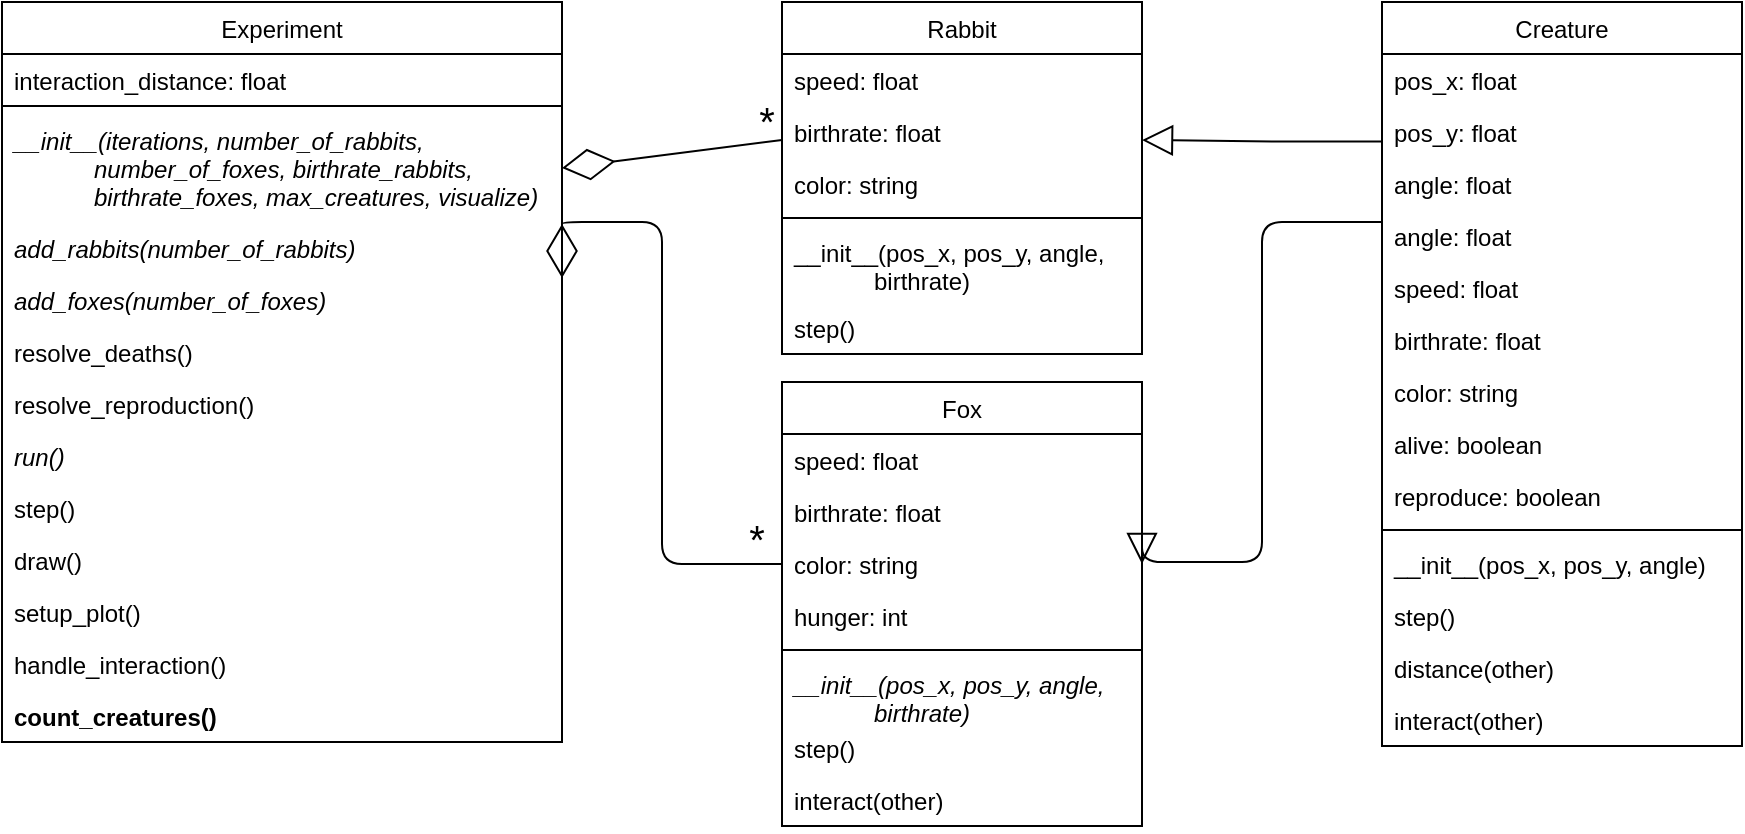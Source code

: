 <mxfile version="21.1.2" type="device">
  <diagram id="C5RBs43oDa-KdzZeNtuy" name="Page-1">
    <mxGraphModel dx="1418" dy="828" grid="1" gridSize="10" guides="1" tooltips="1" connect="1" arrows="1" fold="1" page="1" pageScale="1" pageWidth="827" pageHeight="1169" math="0" shadow="0">
      <root>
        <mxCell id="WIyWlLk6GJQsqaUBKTNV-0" />
        <mxCell id="WIyWlLk6GJQsqaUBKTNV-1" parent="WIyWlLk6GJQsqaUBKTNV-0" />
        <mxCell id="zkfFHV4jXpPFQw0GAbJ--0" value="Experiment" style="swimlane;fontStyle=0;align=center;verticalAlign=top;childLayout=stackLayout;horizontal=1;startSize=26;horizontalStack=0;resizeParent=1;resizeLast=0;collapsible=1;marginBottom=0;rounded=0;shadow=0;strokeWidth=1;" parent="WIyWlLk6GJQsqaUBKTNV-1" vertex="1">
          <mxGeometry x="50" y="10" width="280" height="370" as="geometry">
            <mxRectangle x="230" y="140" width="160" height="26" as="alternateBounds" />
          </mxGeometry>
        </mxCell>
        <mxCell id="zkfFHV4jXpPFQw0GAbJ--1" value="interaction_distance: float" style="text;align=left;verticalAlign=top;spacingLeft=4;spacingRight=4;overflow=hidden;rotatable=0;points=[[0,0.5],[1,0.5]];portConstraint=eastwest;" parent="zkfFHV4jXpPFQw0GAbJ--0" vertex="1">
          <mxGeometry y="26" width="280" height="22" as="geometry" />
        </mxCell>
        <mxCell id="zkfFHV4jXpPFQw0GAbJ--4" value="" style="line;html=1;strokeWidth=1;align=left;verticalAlign=middle;spacingTop=-1;spacingLeft=3;spacingRight=3;rotatable=0;labelPosition=right;points=[];portConstraint=eastwest;" parent="zkfFHV4jXpPFQw0GAbJ--0" vertex="1">
          <mxGeometry y="48" width="280" height="8" as="geometry" />
        </mxCell>
        <mxCell id="zkfFHV4jXpPFQw0GAbJ--5" value="__init__(iterations, number_of_rabbits, &#xa;            number_of_foxes, birthrate_rabbits,&#xa;            birthrate_foxes, max_creatures, visualize)" style="text;align=left;verticalAlign=top;spacingLeft=4;spacingRight=4;overflow=hidden;rotatable=0;points=[[0,0.5],[1,0.5]];portConstraint=eastwest;fontStyle=2" parent="zkfFHV4jXpPFQw0GAbJ--0" vertex="1">
          <mxGeometry y="56" width="280" height="54" as="geometry" />
        </mxCell>
        <mxCell id="6k0pFT1f-SALafKPparU-26" value="add_rabbits(number_of_rabbits)" style="text;align=left;verticalAlign=top;spacingLeft=4;spacingRight=4;overflow=hidden;rotatable=0;points=[[0,0.5],[1,0.5]];portConstraint=eastwest;fontStyle=2" parent="zkfFHV4jXpPFQw0GAbJ--0" vertex="1">
          <mxGeometry y="110" width="280" height="26" as="geometry" />
        </mxCell>
        <mxCell id="6k0pFT1f-SALafKPparU-27" value="add_foxes(number_of_foxes)" style="text;align=left;verticalAlign=top;spacingLeft=4;spacingRight=4;overflow=hidden;rotatable=0;points=[[0,0.5],[1,0.5]];portConstraint=eastwest;fontStyle=2" parent="zkfFHV4jXpPFQw0GAbJ--0" vertex="1">
          <mxGeometry y="136" width="280" height="26" as="geometry" />
        </mxCell>
        <mxCell id="6k0pFT1f-SALafKPparU-28" value="resolve_deaths()" style="text;align=left;verticalAlign=top;spacingLeft=4;spacingRight=4;overflow=hidden;rotatable=0;points=[[0,0.5],[1,0.5]];portConstraint=eastwest;" parent="zkfFHV4jXpPFQw0GAbJ--0" vertex="1">
          <mxGeometry y="162" width="280" height="26" as="geometry" />
        </mxCell>
        <mxCell id="6k0pFT1f-SALafKPparU-29" value="resolve_reproduction()" style="text;align=left;verticalAlign=top;spacingLeft=4;spacingRight=4;overflow=hidden;rotatable=0;points=[[0,0.5],[1,0.5]];portConstraint=eastwest;fontStyle=0" parent="zkfFHV4jXpPFQw0GAbJ--0" vertex="1">
          <mxGeometry y="188" width="280" height="26" as="geometry" />
        </mxCell>
        <mxCell id="6k0pFT1f-SALafKPparU-34" value="run()" style="text;align=left;verticalAlign=top;spacingLeft=4;spacingRight=4;overflow=hidden;rotatable=0;points=[[0,0.5],[1,0.5]];portConstraint=eastwest;fontStyle=2" parent="zkfFHV4jXpPFQw0GAbJ--0" vertex="1">
          <mxGeometry y="214" width="280" height="26" as="geometry" />
        </mxCell>
        <mxCell id="6k0pFT1f-SALafKPparU-33" value="step()" style="text;align=left;verticalAlign=top;spacingLeft=4;spacingRight=4;overflow=hidden;rotatable=0;points=[[0,0.5],[1,0.5]];portConstraint=eastwest;fontStyle=0" parent="zkfFHV4jXpPFQw0GAbJ--0" vertex="1">
          <mxGeometry y="240" width="280" height="26" as="geometry" />
        </mxCell>
        <mxCell id="6k0pFT1f-SALafKPparU-31" value="draw()" style="text;align=left;verticalAlign=top;spacingLeft=4;spacingRight=4;overflow=hidden;rotatable=0;points=[[0,0.5],[1,0.5]];portConstraint=eastwest;" parent="zkfFHV4jXpPFQw0GAbJ--0" vertex="1">
          <mxGeometry y="266" width="280" height="26" as="geometry" />
        </mxCell>
        <mxCell id="6k0pFT1f-SALafKPparU-32" value="setup_plot()" style="text;align=left;verticalAlign=top;spacingLeft=4;spacingRight=4;overflow=hidden;rotatable=0;points=[[0,0.5],[1,0.5]];portConstraint=eastwest;" parent="zkfFHV4jXpPFQw0GAbJ--0" vertex="1">
          <mxGeometry y="292" width="280" height="26" as="geometry" />
        </mxCell>
        <mxCell id="6k0pFT1f-SALafKPparU-30" value="handle_interaction()" style="text;align=left;verticalAlign=top;spacingLeft=4;spacingRight=4;overflow=hidden;rotatable=0;points=[[0,0.5],[1,0.5]];portConstraint=eastwest;" parent="zkfFHV4jXpPFQw0GAbJ--0" vertex="1">
          <mxGeometry y="318" width="280" height="26" as="geometry" />
        </mxCell>
        <mxCell id="5NYkL3kOdnEBhDsIoRDe-0" value="count_creatures()" style="text;align=left;verticalAlign=top;spacingLeft=4;spacingRight=4;overflow=hidden;rotatable=0;points=[[0,0.5],[1,0.5]];portConstraint=eastwest;fontStyle=1" vertex="1" parent="zkfFHV4jXpPFQw0GAbJ--0">
          <mxGeometry y="344" width="280" height="26" as="geometry" />
        </mxCell>
        <mxCell id="zkfFHV4jXpPFQw0GAbJ--17" value="Fox" style="swimlane;fontStyle=0;align=center;verticalAlign=top;childLayout=stackLayout;horizontal=1;startSize=26;horizontalStack=0;resizeParent=1;resizeLast=0;collapsible=1;marginBottom=0;rounded=0;shadow=0;strokeWidth=1;" parent="WIyWlLk6GJQsqaUBKTNV-1" vertex="1">
          <mxGeometry x="440" y="200" width="180" height="222" as="geometry">
            <mxRectangle x="350" y="130" width="160" height="26" as="alternateBounds" />
          </mxGeometry>
        </mxCell>
        <mxCell id="zkfFHV4jXpPFQw0GAbJ--18" value="speed: float" style="text;align=left;verticalAlign=top;spacingLeft=4;spacingRight=4;overflow=hidden;rotatable=0;points=[[0,0.5],[1,0.5]];portConstraint=eastwest;" parent="zkfFHV4jXpPFQw0GAbJ--17" vertex="1">
          <mxGeometry y="26" width="180" height="26" as="geometry" />
        </mxCell>
        <mxCell id="zkfFHV4jXpPFQw0GAbJ--19" value="birthrate: float" style="text;align=left;verticalAlign=top;spacingLeft=4;spacingRight=4;overflow=hidden;rotatable=0;points=[[0,0.5],[1,0.5]];portConstraint=eastwest;rounded=0;shadow=0;html=0;fontStyle=0" parent="zkfFHV4jXpPFQw0GAbJ--17" vertex="1">
          <mxGeometry y="52" width="180" height="26" as="geometry" />
        </mxCell>
        <mxCell id="zkfFHV4jXpPFQw0GAbJ--20" value="color: string" style="text;align=left;verticalAlign=top;spacingLeft=4;spacingRight=4;overflow=hidden;rotatable=0;points=[[0,0.5],[1,0.5]];portConstraint=eastwest;rounded=0;shadow=0;html=0;" parent="zkfFHV4jXpPFQw0GAbJ--17" vertex="1">
          <mxGeometry y="78" width="180" height="26" as="geometry" />
        </mxCell>
        <mxCell id="zkfFHV4jXpPFQw0GAbJ--21" value="hunger: int" style="text;align=left;verticalAlign=top;spacingLeft=4;spacingRight=4;overflow=hidden;rotatable=0;points=[[0,0.5],[1,0.5]];portConstraint=eastwest;rounded=0;shadow=0;html=0;" parent="zkfFHV4jXpPFQw0GAbJ--17" vertex="1">
          <mxGeometry y="104" width="180" height="26" as="geometry" />
        </mxCell>
        <mxCell id="zkfFHV4jXpPFQw0GAbJ--23" value="" style="line;html=1;strokeWidth=1;align=left;verticalAlign=middle;spacingTop=-1;spacingLeft=3;spacingRight=3;rotatable=0;labelPosition=right;points=[];portConstraint=eastwest;" parent="zkfFHV4jXpPFQw0GAbJ--17" vertex="1">
          <mxGeometry y="130" width="180" height="8" as="geometry" />
        </mxCell>
        <mxCell id="zkfFHV4jXpPFQw0GAbJ--24" value="__init__(pos_x, pos_y, angle,&#xa;            birthrate)" style="text;align=left;verticalAlign=top;spacingLeft=4;spacingRight=4;overflow=hidden;rotatable=0;points=[[0,0.5],[1,0.5]];portConstraint=eastwest;fontStyle=2" parent="zkfFHV4jXpPFQw0GAbJ--17" vertex="1">
          <mxGeometry y="138" width="180" height="32" as="geometry" />
        </mxCell>
        <mxCell id="zkfFHV4jXpPFQw0GAbJ--25" value="step()" style="text;align=left;verticalAlign=top;spacingLeft=4;spacingRight=4;overflow=hidden;rotatable=0;points=[[0,0.5],[1,0.5]];portConstraint=eastwest;" parent="zkfFHV4jXpPFQw0GAbJ--17" vertex="1">
          <mxGeometry y="170" width="180" height="26" as="geometry" />
        </mxCell>
        <mxCell id="6k0pFT1f-SALafKPparU-5" value="interact(other)" style="text;align=left;verticalAlign=top;spacingLeft=4;spacingRight=4;overflow=hidden;rotatable=0;points=[[0,0.5],[1,0.5]];portConstraint=eastwest;" parent="zkfFHV4jXpPFQw0GAbJ--17" vertex="1">
          <mxGeometry y="196" width="180" height="26" as="geometry" />
        </mxCell>
        <mxCell id="6k0pFT1f-SALafKPparU-0" value="" style="endArrow=diamondThin;endFill=0;endSize=24;html=1;exitX=0;exitY=0.5;exitDx=0;exitDy=0;entryX=1;entryY=0.077;entryDx=0;entryDy=0;entryPerimeter=0;edgeStyle=orthogonalEdgeStyle;" parent="WIyWlLk6GJQsqaUBKTNV-1" source="zkfFHV4jXpPFQw0GAbJ--20" target="6k0pFT1f-SALafKPparU-27" edge="1">
          <mxGeometry width="160" relative="1" as="geometry">
            <mxPoint x="578" y="227.5" as="sourcePoint" />
            <mxPoint x="294" y="140" as="targetPoint" />
            <Array as="points">
              <mxPoint x="380" y="291" />
              <mxPoint x="380" y="120" />
            </Array>
          </mxGeometry>
        </mxCell>
        <mxCell id="6k0pFT1f-SALafKPparU-3" value="*" style="edgeLabel;html=1;align=center;verticalAlign=middle;resizable=0;points=[];fontSize=20;labelBackgroundColor=none;" parent="6k0pFT1f-SALafKPparU-0" vertex="1" connectable="0">
          <mxGeometry x="-0.62" y="-2" relative="1" as="geometry">
            <mxPoint x="45" y="-11" as="offset" />
          </mxGeometry>
        </mxCell>
        <mxCell id="6k0pFT1f-SALafKPparU-15" value="Rabbit" style="swimlane;fontStyle=0;align=center;verticalAlign=top;childLayout=stackLayout;horizontal=1;startSize=26;horizontalStack=0;resizeParent=1;resizeLast=0;collapsible=1;marginBottom=0;rounded=0;shadow=0;strokeWidth=1;" parent="WIyWlLk6GJQsqaUBKTNV-1" vertex="1">
          <mxGeometry x="440" y="10" width="180" height="176" as="geometry">
            <mxRectangle x="350" y="130" width="160" height="26" as="alternateBounds" />
          </mxGeometry>
        </mxCell>
        <mxCell id="6k0pFT1f-SALafKPparU-16" value="speed: float" style="text;align=left;verticalAlign=top;spacingLeft=4;spacingRight=4;overflow=hidden;rotatable=0;points=[[0,0.5],[1,0.5]];portConstraint=eastwest;" parent="6k0pFT1f-SALafKPparU-15" vertex="1">
          <mxGeometry y="26" width="180" height="26" as="geometry" />
        </mxCell>
        <mxCell id="6k0pFT1f-SALafKPparU-17" value="birthrate: float" style="text;align=left;verticalAlign=top;spacingLeft=4;spacingRight=4;overflow=hidden;rotatable=0;points=[[0,0.5],[1,0.5]];portConstraint=eastwest;rounded=0;shadow=0;html=0;fontStyle=0" parent="6k0pFT1f-SALafKPparU-15" vertex="1">
          <mxGeometry y="52" width="180" height="26" as="geometry" />
        </mxCell>
        <mxCell id="6k0pFT1f-SALafKPparU-18" value="color: string" style="text;align=left;verticalAlign=top;spacingLeft=4;spacingRight=4;overflow=hidden;rotatable=0;points=[[0,0.5],[1,0.5]];portConstraint=eastwest;rounded=0;shadow=0;html=0;" parent="6k0pFT1f-SALafKPparU-15" vertex="1">
          <mxGeometry y="78" width="180" height="26" as="geometry" />
        </mxCell>
        <mxCell id="6k0pFT1f-SALafKPparU-20" value="" style="line;html=1;strokeWidth=1;align=left;verticalAlign=middle;spacingTop=-1;spacingLeft=3;spacingRight=3;rotatable=0;labelPosition=right;points=[];portConstraint=eastwest;" parent="6k0pFT1f-SALafKPparU-15" vertex="1">
          <mxGeometry y="104" width="180" height="8" as="geometry" />
        </mxCell>
        <mxCell id="6k0pFT1f-SALafKPparU-21" value="__init__(pos_x, pos_y, angle, &#xa;            birthrate)" style="text;align=left;verticalAlign=top;spacingLeft=4;spacingRight=4;overflow=hidden;rotatable=0;points=[[0,0.5],[1,0.5]];portConstraint=eastwest;fontStyle=0" parent="6k0pFT1f-SALafKPparU-15" vertex="1">
          <mxGeometry y="112" width="180" height="38" as="geometry" />
        </mxCell>
        <mxCell id="6k0pFT1f-SALafKPparU-22" value="step()" style="text;align=left;verticalAlign=top;spacingLeft=4;spacingRight=4;overflow=hidden;rotatable=0;points=[[0,0.5],[1,0.5]];portConstraint=eastwest;" parent="6k0pFT1f-SALafKPparU-15" vertex="1">
          <mxGeometry y="150" width="180" height="26" as="geometry" />
        </mxCell>
        <mxCell id="6k0pFT1f-SALafKPparU-24" value="" style="endArrow=diamondThin;endFill=0;endSize=24;html=1;entryX=1;entryY=0.5;entryDx=0;entryDy=0;" parent="WIyWlLk6GJQsqaUBKTNV-1" target="zkfFHV4jXpPFQw0GAbJ--5" edge="1">
          <mxGeometry width="160" relative="1" as="geometry">
            <mxPoint x="440" y="79" as="sourcePoint" />
            <mxPoint x="290" y="257" as="targetPoint" />
          </mxGeometry>
        </mxCell>
        <mxCell id="6k0pFT1f-SALafKPparU-25" value="*" style="edgeLabel;html=1;align=center;verticalAlign=middle;resizable=0;points=[];fontSize=20;labelBackgroundColor=none;" parent="6k0pFT1f-SALafKPparU-24" vertex="1" connectable="0">
          <mxGeometry x="-0.62" y="-2" relative="1" as="geometry">
            <mxPoint x="13.0" y="-11.0" as="offset" />
          </mxGeometry>
        </mxCell>
        <mxCell id="6k0pFT1f-SALafKPparU-36" value="Creature" style="swimlane;fontStyle=0;align=center;verticalAlign=top;childLayout=stackLayout;horizontal=1;startSize=26;horizontalStack=0;resizeParent=1;resizeLast=0;collapsible=1;marginBottom=0;rounded=0;shadow=0;strokeWidth=1;" parent="WIyWlLk6GJQsqaUBKTNV-1" vertex="1">
          <mxGeometry x="740" y="10" width="180" height="372" as="geometry">
            <mxRectangle x="350" y="130" width="160" height="26" as="alternateBounds" />
          </mxGeometry>
        </mxCell>
        <mxCell id="6k0pFT1f-SALafKPparU-37" value="pos_x: float" style="text;align=left;verticalAlign=top;spacingLeft=4;spacingRight=4;overflow=hidden;rotatable=0;points=[[0,0.5],[1,0.5]];portConstraint=eastwest;" parent="6k0pFT1f-SALafKPparU-36" vertex="1">
          <mxGeometry y="26" width="180" height="26" as="geometry" />
        </mxCell>
        <mxCell id="6k0pFT1f-SALafKPparU-38" value="pos_y: float" style="text;align=left;verticalAlign=top;spacingLeft=4;spacingRight=4;overflow=hidden;rotatable=0;points=[[0,0.5],[1,0.5]];portConstraint=eastwest;rounded=0;shadow=0;html=0;" parent="6k0pFT1f-SALafKPparU-36" vertex="1">
          <mxGeometry y="52" width="180" height="26" as="geometry" />
        </mxCell>
        <mxCell id="6k0pFT1f-SALafKPparU-53" value="angle: float" style="text;align=left;verticalAlign=top;spacingLeft=4;spacingRight=4;overflow=hidden;rotatable=0;points=[[0,0.5],[1,0.5]];portConstraint=eastwest;rounded=0;shadow=0;html=0;" parent="6k0pFT1f-SALafKPparU-36" vertex="1">
          <mxGeometry y="78" width="180" height="26" as="geometry" />
        </mxCell>
        <mxCell id="6k0pFT1f-SALafKPparU-44" value="angle: float" style="text;align=left;verticalAlign=top;spacingLeft=4;spacingRight=4;overflow=hidden;rotatable=0;points=[[0,0.5],[1,0.5]];portConstraint=eastwest;rounded=0;shadow=0;html=0;" parent="6k0pFT1f-SALafKPparU-36" vertex="1">
          <mxGeometry y="104" width="180" height="26" as="geometry" />
        </mxCell>
        <mxCell id="6k0pFT1f-SALafKPparU-45" value="speed: float" style="text;align=left;verticalAlign=top;spacingLeft=4;spacingRight=4;overflow=hidden;rotatable=0;points=[[0,0.5],[1,0.5]];portConstraint=eastwest;rounded=0;shadow=0;html=0;" parent="6k0pFT1f-SALafKPparU-36" vertex="1">
          <mxGeometry y="130" width="180" height="26" as="geometry" />
        </mxCell>
        <mxCell id="6k0pFT1f-SALafKPparU-46" value="birthrate: float" style="text;align=left;verticalAlign=top;spacingLeft=4;spacingRight=4;overflow=hidden;rotatable=0;points=[[0,0.5],[1,0.5]];portConstraint=eastwest;rounded=0;shadow=0;html=0;fontStyle=0" parent="6k0pFT1f-SALafKPparU-36" vertex="1">
          <mxGeometry y="156" width="180" height="26" as="geometry" />
        </mxCell>
        <mxCell id="6k0pFT1f-SALafKPparU-48" value="color: string" style="text;align=left;verticalAlign=top;spacingLeft=4;spacingRight=4;overflow=hidden;rotatable=0;points=[[0,0.5],[1,0.5]];portConstraint=eastwest;rounded=0;shadow=0;html=0;" parent="6k0pFT1f-SALafKPparU-36" vertex="1">
          <mxGeometry y="182" width="180" height="26" as="geometry" />
        </mxCell>
        <mxCell id="6k0pFT1f-SALafKPparU-47" value="alive: boolean" style="text;align=left;verticalAlign=top;spacingLeft=4;spacingRight=4;overflow=hidden;rotatable=0;points=[[0,0.5],[1,0.5]];portConstraint=eastwest;rounded=0;shadow=0;html=0;" parent="6k0pFT1f-SALafKPparU-36" vertex="1">
          <mxGeometry y="208" width="180" height="26" as="geometry" />
        </mxCell>
        <mxCell id="6k0pFT1f-SALafKPparU-39" value="reproduce: boolean" style="text;align=left;verticalAlign=top;spacingLeft=4;spacingRight=4;overflow=hidden;rotatable=0;points=[[0,0.5],[1,0.5]];portConstraint=eastwest;rounded=0;shadow=0;html=0;fontStyle=0" parent="6k0pFT1f-SALafKPparU-36" vertex="1">
          <mxGeometry y="234" width="180" height="26" as="geometry" />
        </mxCell>
        <mxCell id="6k0pFT1f-SALafKPparU-40" value="" style="line;html=1;strokeWidth=1;align=left;verticalAlign=middle;spacingTop=-1;spacingLeft=3;spacingRight=3;rotatable=0;labelPosition=right;points=[];portConstraint=eastwest;" parent="6k0pFT1f-SALafKPparU-36" vertex="1">
          <mxGeometry y="260" width="180" height="8" as="geometry" />
        </mxCell>
        <mxCell id="6k0pFT1f-SALafKPparU-41" value="__init__(pos_x, pos_y, angle)" style="text;align=left;verticalAlign=top;spacingLeft=4;spacingRight=4;overflow=hidden;rotatable=0;points=[[0,0.5],[1,0.5]];portConstraint=eastwest;fontStyle=0" parent="6k0pFT1f-SALafKPparU-36" vertex="1">
          <mxGeometry y="268" width="180" height="26" as="geometry" />
        </mxCell>
        <mxCell id="6k0pFT1f-SALafKPparU-49" value="step()" style="text;align=left;verticalAlign=top;spacingLeft=4;spacingRight=4;overflow=hidden;rotatable=0;points=[[0,0.5],[1,0.5]];portConstraint=eastwest;" parent="6k0pFT1f-SALafKPparU-36" vertex="1">
          <mxGeometry y="294" width="180" height="26" as="geometry" />
        </mxCell>
        <mxCell id="6k0pFT1f-SALafKPparU-50" value="distance(other)" style="text;align=left;verticalAlign=top;spacingLeft=4;spacingRight=4;overflow=hidden;rotatable=0;points=[[0,0.5],[1,0.5]];portConstraint=eastwest;" parent="6k0pFT1f-SALafKPparU-36" vertex="1">
          <mxGeometry y="320" width="180" height="26" as="geometry" />
        </mxCell>
        <mxCell id="6k0pFT1f-SALafKPparU-42" value="interact(other)" style="text;align=left;verticalAlign=top;spacingLeft=4;spacingRight=4;overflow=hidden;rotatable=0;points=[[0,0.5],[1,0.5]];portConstraint=eastwest;fontStyle=0" parent="6k0pFT1f-SALafKPparU-36" vertex="1">
          <mxGeometry y="346" width="180" height="26" as="geometry" />
        </mxCell>
        <mxCell id="6k0pFT1f-SALafKPparU-51" style="edgeStyle=orthogonalEdgeStyle;rounded=0;orthogonalLoop=1;jettySize=auto;html=1;exitX=0.002;exitY=-0.315;exitDx=0;exitDy=0;fontSize=16;endArrow=block;endFill=0;startSize=6;endSize=13;exitPerimeter=0;" parent="WIyWlLk6GJQsqaUBKTNV-1" source="6k0pFT1f-SALafKPparU-53" edge="1">
          <mxGeometry relative="1" as="geometry">
            <mxPoint x="620" y="79" as="targetPoint" />
            <Array as="points">
              <mxPoint x="685" y="79" />
            </Array>
          </mxGeometry>
        </mxCell>
        <mxCell id="6k0pFT1f-SALafKPparU-52" style="rounded=1;orthogonalLoop=1;jettySize=auto;html=1;fontSize=16;endArrow=block;endFill=0;startSize=6;endSize=13;edgeStyle=orthogonalEdgeStyle;entryX=1;entryY=0.5;entryDx=0;entryDy=0;" parent="WIyWlLk6GJQsqaUBKTNV-1" target="zkfFHV4jXpPFQw0GAbJ--20" edge="1">
          <mxGeometry relative="1" as="geometry">
            <mxPoint x="740" y="120" as="sourcePoint" />
            <mxPoint x="620" y="275" as="targetPoint" />
            <Array as="points">
              <mxPoint x="680" y="120" />
              <mxPoint x="680" y="290" />
            </Array>
          </mxGeometry>
        </mxCell>
      </root>
    </mxGraphModel>
  </diagram>
</mxfile>
